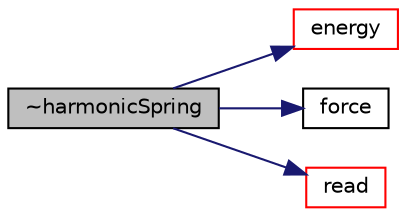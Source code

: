 digraph "~harmonicSpring"
{
  bgcolor="transparent";
  edge [fontname="Helvetica",fontsize="10",labelfontname="Helvetica",labelfontsize="10"];
  node [fontname="Helvetica",fontsize="10",shape=record];
  rankdir="LR";
  Node2 [label="~harmonicSpring",height=0.2,width=0.4,color="black", fillcolor="grey75", style="filled", fontcolor="black"];
  Node2 -> Node3 [color="midnightblue",fontsize="10",style="solid",fontname="Helvetica"];
  Node3 [label="energy",height=0.2,width=0.4,color="red",URL="$a25617.html#a27e031be5a7ea5f4b44db98fc43ad845"];
  Node2 -> Node5 [color="midnightblue",fontsize="10",style="solid",fontname="Helvetica"];
  Node5 [label="force",height=0.2,width=0.4,color="black",URL="$a25617.html#abdbb2e9f6546ff090f0c0d4eda4b567f"];
  Node2 -> Node6 [color="midnightblue",fontsize="10",style="solid",fontname="Helvetica"];
  Node6 [label="read",height=0.2,width=0.4,color="red",URL="$a25617.html#a90f63ba9be6a6529eed861f28787f825",tooltip="Read dictionary. "];
}
